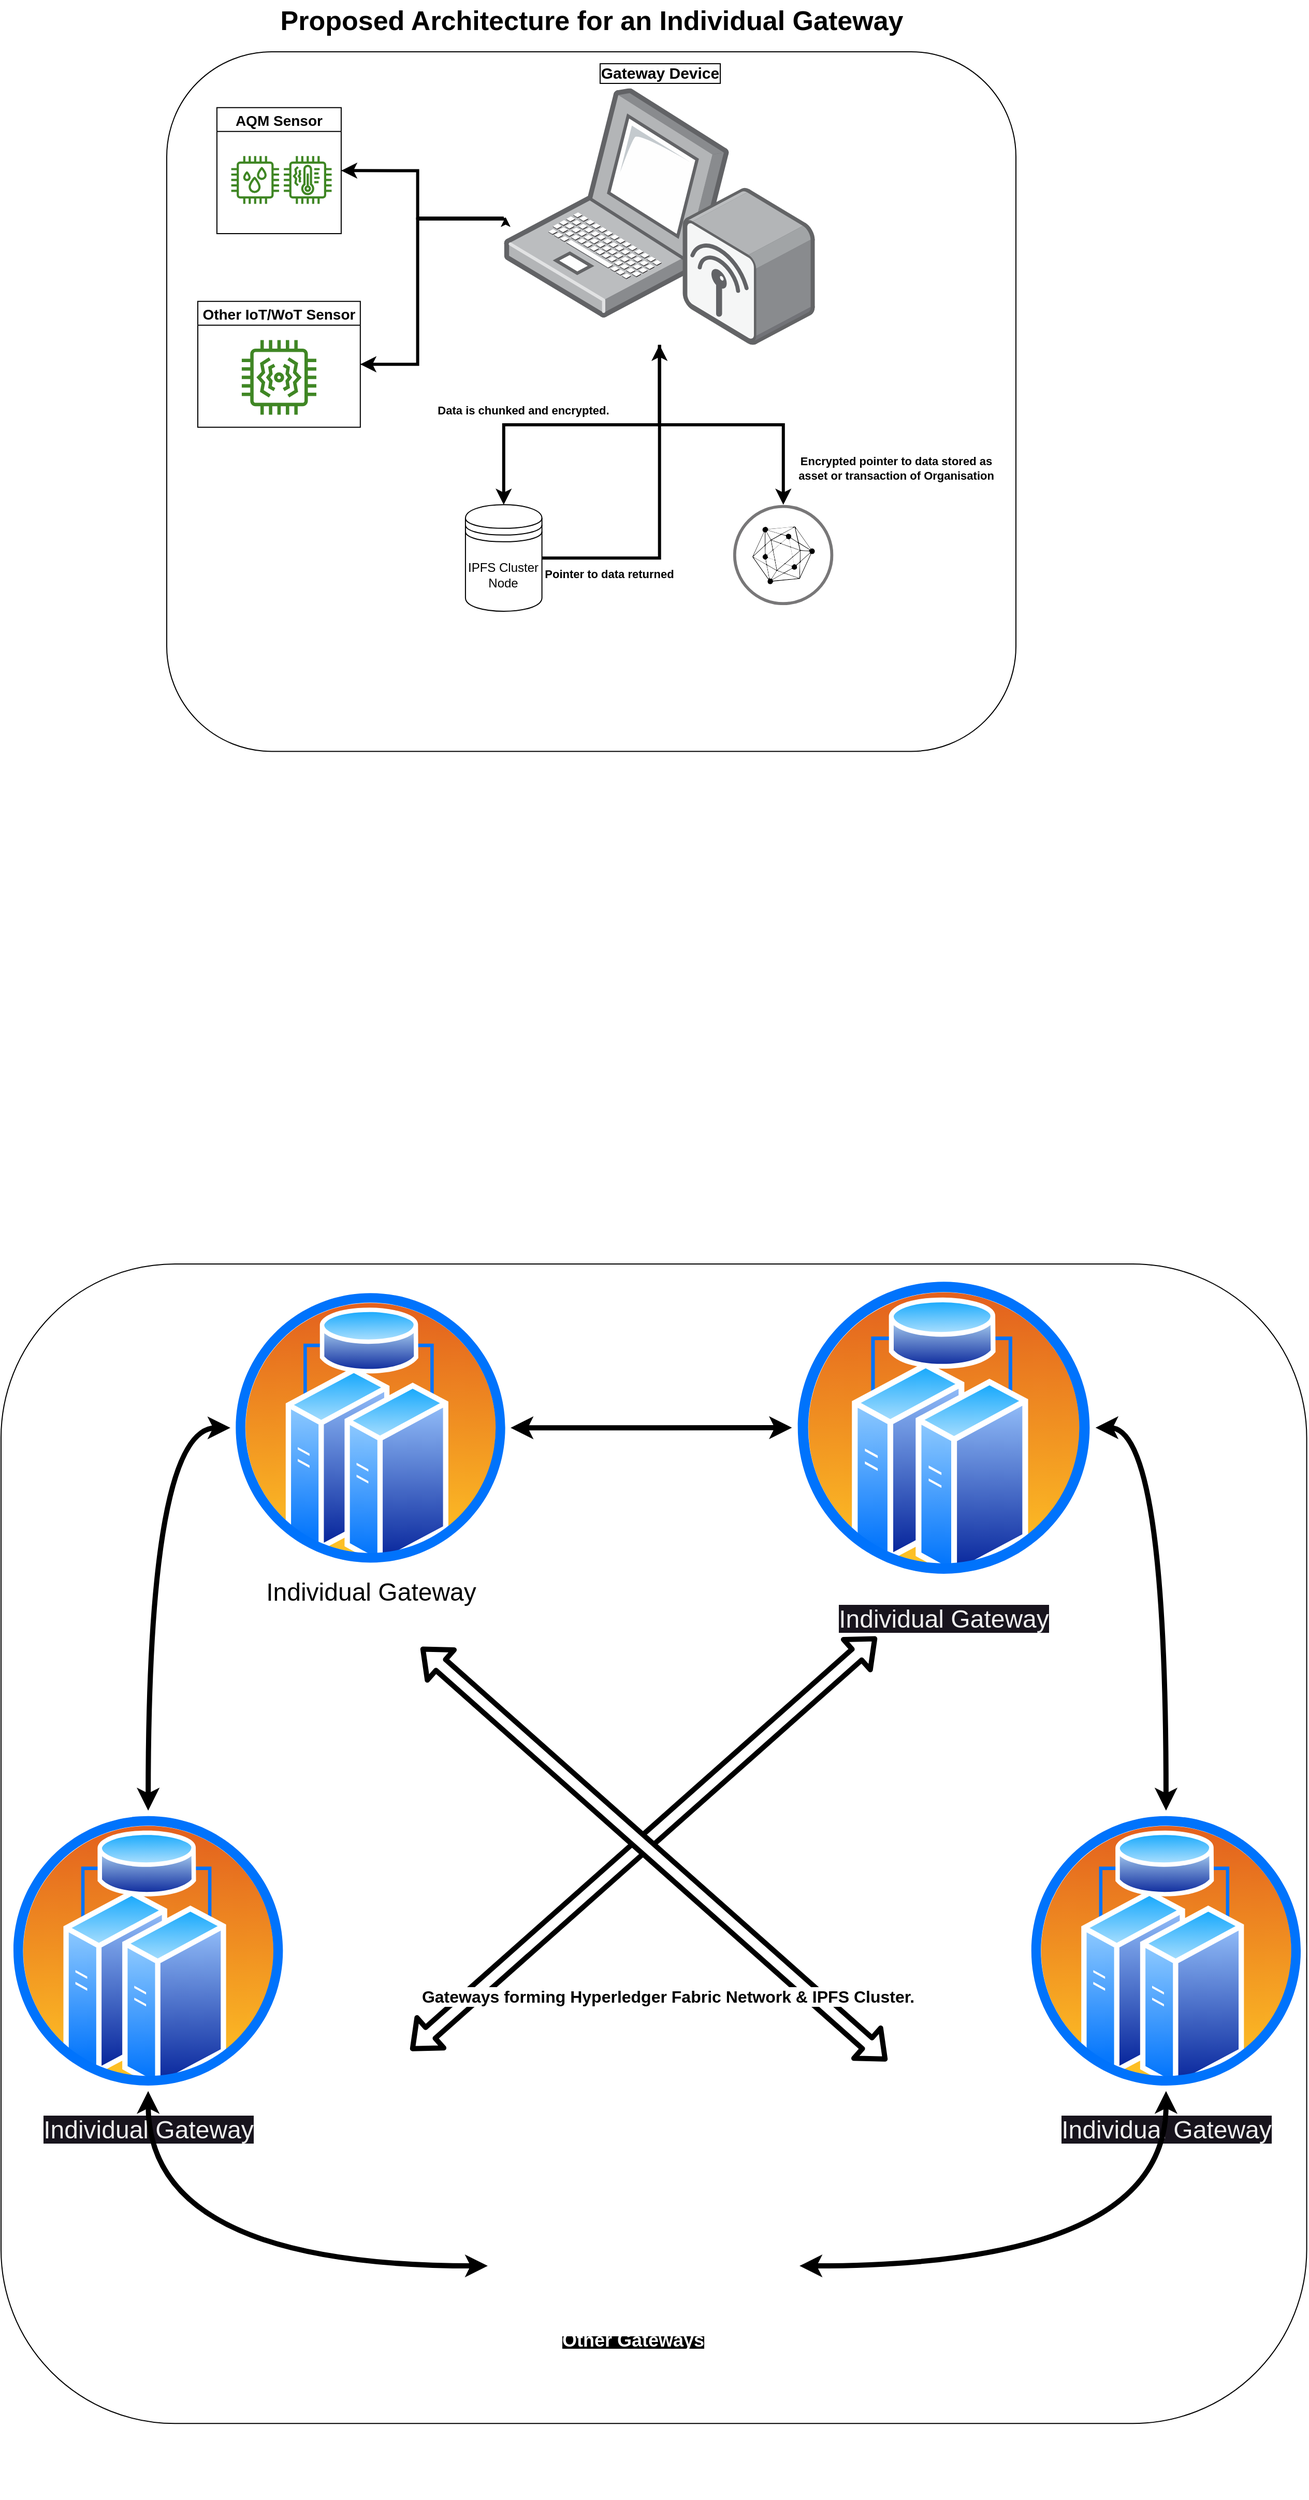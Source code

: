 <mxfile version="21.5.0" type="github">
  <diagram name="Page-1" id="aklOrfjd24qqs5W9E0Lq">
    <mxGraphModel dx="1743" dy="2574" grid="1" gridSize="10" guides="1" tooltips="1" connect="1" arrows="1" fold="1" page="1" pageScale="1" pageWidth="827" pageHeight="1169" math="0" shadow="0">
      <root>
        <mxCell id="0" />
        <mxCell id="1" parent="0" />
        <mxCell id="0mtXq6aFVz5rFMkoWRVZ-175" value="" style="group" vertex="1" connectable="0" parent="1">
          <mxGeometry x="810" y="330" width="820" height="725.22" as="geometry" />
        </mxCell>
        <mxCell id="0mtXq6aFVz5rFMkoWRVZ-174" value="&lt;b&gt;&lt;font style=&quot;font-size: 26px;&quot;&gt;Proposed Architecture for an Individual Gateway&lt;/font&gt;&lt;/b&gt;" style="text;html=1;align=center;verticalAlign=middle;resizable=0;points=[];autosize=1;strokeColor=none;fillColor=none;labelBackgroundColor=default;" vertex="1" parent="0mtXq6aFVz5rFMkoWRVZ-175">
          <mxGeometry x="95" width="630" height="40" as="geometry" />
        </mxCell>
        <mxCell id="0mtXq6aFVz5rFMkoWRVZ-172" value="&lt;br&gt;&lt;br&gt;&lt;br&gt;&lt;br&gt;&lt;br&gt;&lt;br&gt;&lt;br&gt;&lt;br&gt;&lt;br&gt;&lt;br&gt;&lt;br&gt;&lt;br&gt;&lt;br&gt;&lt;br&gt;&lt;br&gt;&lt;br&gt;&lt;br&gt;&lt;br&gt;&lt;br&gt;&lt;br&gt;&lt;br&gt;&lt;br&gt;&lt;br&gt;&lt;br&gt;&lt;br&gt;&lt;br&gt;&lt;br&gt;&lt;br&gt;&lt;br&gt;&lt;br&gt;&lt;br&gt;&lt;br&gt;&lt;br&gt;&lt;br&gt;&lt;br&gt;&lt;br&gt;&lt;br&gt;&lt;br&gt;&lt;br&gt;&lt;br&gt;" style="rounded=1;whiteSpace=wrap;html=1;container=0;" vertex="1" parent="0mtXq6aFVz5rFMkoWRVZ-175">
          <mxGeometry y="50" width="820" height="675.22" as="geometry" />
        </mxCell>
        <mxCell id="2Yd4HSy0jknkt4LKTj8f-34" value="IPFS Cluster Node" style="shape=datastore;whiteSpace=wrap;html=1;container=0;movable=1;resizable=1;rotatable=1;deletable=1;editable=1;locked=0;connectable=1;" parent="0mtXq6aFVz5rFMkoWRVZ-175" vertex="1">
          <mxGeometry x="288.462" y="487.177" width="73.846" height="102.826" as="geometry" />
        </mxCell>
        <mxCell id="0mtXq6aFVz5rFMkoWRVZ-2" value="Data is chunked and encrypted.&lt;br&gt;" style="edgeStyle=orthogonalEdgeStyle;rounded=0;orthogonalLoop=1;jettySize=auto;html=1;entryX=0.5;entryY=0;entryDx=0;entryDy=0;labelBorderColor=none;strokeWidth=3;fontStyle=1;labelBackgroundColor=#ffffff;fontColor=#000000;movable=1;resizable=1;rotatable=1;deletable=1;editable=1;locked=0;connectable=1;" edge="1" parent="0mtXq6aFVz5rFMkoWRVZ-175" source="2Yd4HSy0jknkt4LKTj8f-22" target="2Yd4HSy0jknkt4LKTj8f-34">
          <mxGeometry x="0.371" y="-14" relative="1" as="geometry">
            <mxPoint as="offset" />
          </mxGeometry>
        </mxCell>
        <mxCell id="0mtXq6aFVz5rFMkoWRVZ-96" value="&lt;font size=&quot;1&quot; color=&quot;#ffffff&quot;&gt;&lt;b style=&quot;font-size: 16px;&quot;&gt;Hyperledger Peer&lt;br&gt;Organisation A&lt;br&gt;&lt;/b&gt;&lt;/font&gt;" style="image;aspect=fixed;perimeter=ellipsePerimeter;html=1;align=center;shadow=0;dashed=0;fontColor=#4277BB;labelBackgroundColor=default;fontSize=12;spacingTop=3;image=img/lib/ibm/blockchain/hyperledger_fabric.svg;container=0;movable=1;resizable=1;rotatable=1;deletable=1;editable=1;locked=0;connectable=1;" vertex="1" parent="0mtXq6aFVz5rFMkoWRVZ-175">
          <mxGeometry x="546.923" y="487.177" width="96.923" height="96.923" as="geometry" />
        </mxCell>
        <mxCell id="2Yd4HSy0jknkt4LKTj8f-9" value="AQM Sensor" style="swimlane;movable=1;resizable=1;rotatable=1;deletable=1;editable=1;locked=0;connectable=1;fontSize=14;container=0;" parent="0mtXq6aFVz5rFMkoWRVZ-175" vertex="1">
          <mxGeometry x="48.462" y="103.916" width="120" height="121.522" as="geometry" />
        </mxCell>
        <mxCell id="2Yd4HSy0jknkt4LKTj8f-37" style="edgeStyle=orthogonalEdgeStyle;rounded=0;orthogonalLoop=1;jettySize=auto;html=1;entryX=1;entryY=0.5;entryDx=0;entryDy=0;strokeWidth=3;movable=1;resizable=1;rotatable=1;deletable=1;editable=1;locked=0;connectable=1;" parent="0mtXq6aFVz5rFMkoWRVZ-175" source="2Yd4HSy0jknkt4LKTj8f-22" target="2Yd4HSy0jknkt4LKTj8f-9" edge="1">
          <mxGeometry relative="1" as="geometry">
            <Array as="points">
              <mxPoint x="242.308" y="210.481" />
              <mxPoint x="242.308" y="164.677" />
            </Array>
          </mxGeometry>
        </mxCell>
        <mxCell id="0mtXq6aFVz5rFMkoWRVZ-112" style="edgeStyle=orthogonalEdgeStyle;rounded=0;orthogonalLoop=1;jettySize=auto;html=1;entryX=0.5;entryY=0;entryDx=0;entryDy=0;strokeWidth=3;movable=1;resizable=1;rotatable=1;deletable=1;editable=1;locked=0;connectable=1;" edge="1" parent="0mtXq6aFVz5rFMkoWRVZ-175" source="2Yd4HSy0jknkt4LKTj8f-22" target="0mtXq6aFVz5rFMkoWRVZ-96">
          <mxGeometry relative="1" as="geometry" />
        </mxCell>
        <mxCell id="0mtXq6aFVz5rFMkoWRVZ-113" value="&lt;font style=&quot;background-color: rgb(255, 255, 255);&quot; color=&quot;#000000&quot;&gt;Encrypted pointer to data stored as &lt;br&gt;asset or transaction of Organisation&lt;/font&gt;" style="edgeLabel;html=1;align=center;verticalAlign=middle;resizable=1;points=[];fontStyle=1;movable=1;rotatable=1;deletable=1;editable=1;locked=0;connectable=1;container=0;" vertex="1" connectable="0" parent="0mtXq6aFVz5rFMkoWRVZ-112">
          <mxGeometry x="0.489" y="2" relative="1" as="geometry">
            <mxPoint x="106" y="34" as="offset" />
          </mxGeometry>
        </mxCell>
        <mxCell id="2Yd4HSy0jknkt4LKTj8f-22" value="&lt;span style=&quot;font-size: 15px;&quot;&gt;Gateway Device&lt;/span&gt;" style="image;points=[];aspect=fixed;html=1;align=center;shadow=0;dashed=0;image=img/lib/allied_telesis/wireless/Laptop_Wireless.svg;verticalAlign=bottom;labelPosition=center;verticalLabelPosition=top;labelBorderColor=default;spacingLeft=2;spacingBottom=2;spacingRight=2;fontSize=15;fontStyle=1;container=0;movable=1;resizable=1;rotatable=1;deletable=1;editable=1;locked=0;connectable=1;" parent="0mtXq6aFVz5rFMkoWRVZ-175" vertex="1">
          <mxGeometry x="325.385" y="85.22" width="300.886" height="247.597" as="geometry" />
        </mxCell>
        <mxCell id="0mtXq6aFVz5rFMkoWRVZ-110" style="edgeStyle=orthogonalEdgeStyle;rounded=0;orthogonalLoop=1;jettySize=auto;html=1;exitX=1;exitY=0.5;exitDx=0;exitDy=0;strokeWidth=3;labelBackgroundColor=#FFFFFF;fontColor=#000000;movable=1;resizable=1;rotatable=1;deletable=1;editable=1;locked=0;connectable=1;" edge="1" parent="0mtXq6aFVz5rFMkoWRVZ-175" source="2Yd4HSy0jknkt4LKTj8f-34" target="2Yd4HSy0jknkt4LKTj8f-22">
          <mxGeometry relative="1" as="geometry" />
        </mxCell>
        <mxCell id="0mtXq6aFVz5rFMkoWRVZ-111" value="&lt;font style=&quot;background-color: rgb(255, 255, 255);&quot; color=&quot;#000000&quot;&gt;Pointer to data returned&lt;/font&gt;" style="edgeLabel;html=1;align=center;verticalAlign=middle;resizable=1;points=[];fontStyle=1;movable=1;rotatable=1;deletable=1;editable=1;locked=0;connectable=1;container=0;" vertex="1" connectable="0" parent="0mtXq6aFVz5rFMkoWRVZ-110">
          <mxGeometry x="-0.76" y="1" relative="1" as="geometry">
            <mxPoint x="26" y="16" as="offset" />
          </mxGeometry>
        </mxCell>
        <mxCell id="2Yd4HSy0jknkt4LKTj8f-24" style="edgeStyle=orthogonalEdgeStyle;rounded=0;orthogonalLoop=1;jettySize=auto;html=1;exitX=1;exitY=0.5;exitDx=0;exitDy=0;entryX=0.006;entryY=0.503;entryDx=0;entryDy=0;entryPerimeter=0;movable=1;resizable=1;rotatable=1;deletable=1;editable=1;locked=0;connectable=1;" parent="0mtXq6aFVz5rFMkoWRVZ-175" source="2Yd4HSy0jknkt4LKTj8f-9" target="2Yd4HSy0jknkt4LKTj8f-22" edge="1">
          <mxGeometry relative="1" as="geometry">
            <Array as="points">
              <mxPoint x="242.308" y="164.677" />
              <mxPoint x="242.308" y="211.416" />
            </Array>
          </mxGeometry>
        </mxCell>
        <mxCell id="2Yd4HSy0jknkt4LKTj8f-32" style="edgeStyle=orthogonalEdgeStyle;rounded=0;orthogonalLoop=1;jettySize=auto;html=1;exitX=1;exitY=0.5;exitDx=0;exitDy=0;entryX=0.006;entryY=0.503;entryDx=0;entryDy=0;entryPerimeter=0;movable=1;resizable=1;rotatable=1;deletable=1;editable=1;locked=0;connectable=1;" parent="0mtXq6aFVz5rFMkoWRVZ-175" source="2Yd4HSy0jknkt4LKTj8f-29" target="2Yd4HSy0jknkt4LKTj8f-22" edge="1">
          <mxGeometry relative="1" as="geometry">
            <Array as="points">
              <mxPoint x="242.308" y="351.633" />
              <mxPoint x="242.308" y="211.416" />
            </Array>
          </mxGeometry>
        </mxCell>
        <mxCell id="2Yd4HSy0jknkt4LKTj8f-29" value="Other IoT/WoT Sensor" style="swimlane;movable=1;resizable=1;rotatable=1;deletable=1;editable=1;locked=0;connectable=1;fontSize=14;container=0;" parent="0mtXq6aFVz5rFMkoWRVZ-175" vertex="1">
          <mxGeometry x="30" y="290.872" width="156.923" height="121.522" as="geometry" />
        </mxCell>
        <mxCell id="2Yd4HSy0jknkt4LKTj8f-38" style="edgeStyle=orthogonalEdgeStyle;rounded=0;orthogonalLoop=1;jettySize=auto;html=1;entryX=1;entryY=0.5;entryDx=0;entryDy=0;exitX=0;exitY=0.505;exitDx=0;exitDy=0;exitPerimeter=0;strokeWidth=3;movable=1;resizable=1;rotatable=1;deletable=1;editable=1;locked=0;connectable=1;" parent="0mtXq6aFVz5rFMkoWRVZ-175" source="2Yd4HSy0jknkt4LKTj8f-22" target="2Yd4HSy0jknkt4LKTj8f-29" edge="1">
          <mxGeometry relative="1" as="geometry">
            <mxPoint x="288.462" y="351.633" as="sourcePoint" />
            <mxPoint x="233.077" y="468.481" as="targetPoint" />
            <Array as="points">
              <mxPoint x="242.308" y="211.416" />
              <mxPoint x="242.308" y="351.633" />
            </Array>
          </mxGeometry>
        </mxCell>
        <mxCell id="2Yd4HSy0jknkt4LKTj8f-10" value="" style="sketch=0;outlineConnect=0;fontColor=#232F3E;gradientColor=none;fillColor=#3F8624;strokeColor=none;dashed=0;verticalLabelPosition=bottom;verticalAlign=top;align=center;html=1;fontSize=12;fontStyle=0;aspect=fixed;pointerEvents=1;shape=mxgraph.aws4.iot_thing_humidity_sensor;movable=1;resizable=1;rotatable=1;deletable=1;editable=1;locked=0;connectable=1;container=0;" parent="0mtXq6aFVz5rFMkoWRVZ-175" vertex="1">
          <mxGeometry x="62.308" y="150.655" width="46.154" height="46.154" as="geometry" />
        </mxCell>
        <mxCell id="2Yd4HSy0jknkt4LKTj8f-11" value="" style="sketch=0;outlineConnect=0;fontColor=#232F3E;gradientColor=none;fillColor=#3F8624;strokeColor=none;dashed=0;verticalLabelPosition=bottom;verticalAlign=top;align=center;html=1;fontSize=12;fontStyle=0;aspect=fixed;pointerEvents=1;shape=mxgraph.aws4.iot_thing_temperature_vibration_sensor;movable=1;resizable=1;rotatable=1;deletable=1;editable=1;locked=0;connectable=1;container=0;" parent="0mtXq6aFVz5rFMkoWRVZ-175" vertex="1">
          <mxGeometry x="113.077" y="150.655" width="46.154" height="46.154" as="geometry" />
        </mxCell>
        <mxCell id="2Yd4HSy0jknkt4LKTj8f-33" value="" style="sketch=0;outlineConnect=0;fontColor=#232F3E;gradientColor=none;fillColor=#3F8624;strokeColor=none;dashed=0;verticalLabelPosition=bottom;verticalAlign=top;align=center;html=1;fontSize=12;fontStyle=0;aspect=fixed;pointerEvents=1;shape=mxgraph.aws4.iot_thing_vibration_sensor;container=0;movable=1;resizable=1;rotatable=1;deletable=1;editable=1;locked=0;connectable=1;" parent="0mtXq6aFVz5rFMkoWRVZ-175" vertex="1">
          <mxGeometry x="72.462" y="328.263" width="72" height="72" as="geometry" />
        </mxCell>
        <mxCell id="0mtXq6aFVz5rFMkoWRVZ-219" value="" style="group" vertex="1" connectable="0" parent="1">
          <mxGeometry x="656.78" y="1561.42" width="1254" height="1110" as="geometry" />
        </mxCell>
        <mxCell id="0mtXq6aFVz5rFMkoWRVZ-220" value="" style="rounded=1;whiteSpace=wrap;html=1;fontFamily=Helvetica;fontSize=11;fontColor=default;" vertex="1" parent="0mtXq6aFVz5rFMkoWRVZ-219">
          <mxGeometry x="-6.778" y="-11.42" width="1260.778" height="1119.136" as="geometry" />
        </mxCell>
        <mxCell id="0mtXq6aFVz5rFMkoWRVZ-176" value="&#xa;&lt;span style=&quot;color: rgb(240, 240, 240); font-family: Helvetica; font-size: 24px; font-style: normal; font-variant-ligatures: normal; font-variant-caps: normal; font-weight: 400; letter-spacing: normal; orphans: 2; text-align: center; text-indent: 0px; text-transform: none; widows: 2; word-spacing: 0px; -webkit-text-stroke-width: 0px; background-color: rgb(24, 20, 29); text-decoration-thickness: initial; text-decoration-style: initial; text-decoration-color: initial; float: none; display: inline !important;&quot;&gt;Individual Gateway&lt;/span&gt;&#xa;&#xa;" style="image;aspect=fixed;perimeter=ellipsePerimeter;html=1;align=center;shadow=0;dashed=0;spacingTop=3;image=img/lib/active_directory/cluster_server.svg;container=0;" vertex="1" parent="0mtXq6aFVz5rFMkoWRVZ-219">
          <mxGeometry x="756.919" width="293.181" height="293.181" as="geometry" />
        </mxCell>
        <mxCell id="0mtXq6aFVz5rFMkoWRVZ-187" value="&#xa;&lt;span style=&quot;color: rgb(240, 240, 240); font-family: Helvetica; font-size: 24px; font-style: normal; font-variant-ligatures: normal; font-variant-caps: normal; font-weight: 400; letter-spacing: normal; orphans: 2; text-align: center; text-indent: 0px; text-transform: none; widows: 2; word-spacing: 0px; -webkit-text-stroke-width: 0px; background-color: rgb(24, 20, 29); text-decoration-thickness: initial; text-decoration-style: initial; text-decoration-color: initial; float: none; display: inline !important;&quot;&gt;Individual Gateway&lt;/span&gt;&#xa;&#xa;" style="image;aspect=fixed;perimeter=ellipsePerimeter;html=1;align=center;shadow=0;dashed=0;spacingTop=3;image=img/lib/active_directory/cluster_server.svg;container=0;" vertex="1" parent="0mtXq6aFVz5rFMkoWRVZ-219">
          <mxGeometry y="516.173" width="270.629" height="270.629" as="geometry" />
        </mxCell>
        <mxCell id="0mtXq6aFVz5rFMkoWRVZ-195" style="orthogonalLoop=1;jettySize=auto;html=1;exitX=1;exitY=0.5;exitDx=0;exitDy=0;entryX=0;entryY=0.5;entryDx=0;entryDy=0;strokeWidth=5;strokeColor=default;elbow=vertical;startArrow=classic;startFill=1;" edge="1" parent="0mtXq6aFVz5rFMkoWRVZ-219" source="0mtXq6aFVz5rFMkoWRVZ-188" target="0mtXq6aFVz5rFMkoWRVZ-176">
          <mxGeometry relative="1" as="geometry" />
        </mxCell>
        <mxCell id="0mtXq6aFVz5rFMkoWRVZ-204" style="edgeStyle=orthogonalEdgeStyle;shape=connector;curved=1;rounded=1;orthogonalLoop=1;jettySize=auto;html=1;exitX=0;exitY=0.5;exitDx=0;exitDy=0;entryX=0.5;entryY=0;entryDx=0;entryDy=0;labelBackgroundColor=default;strokeColor=default;strokeWidth=5;fontFamily=Helvetica;fontSize=11;fontColor=default;startArrow=classic;startFill=1;endArrow=classic;elbow=vertical;" edge="1" parent="0mtXq6aFVz5rFMkoWRVZ-219" source="0mtXq6aFVz5rFMkoWRVZ-188" target="0mtXq6aFVz5rFMkoWRVZ-187">
          <mxGeometry relative="1" as="geometry" />
        </mxCell>
        <mxCell id="0mtXq6aFVz5rFMkoWRVZ-188" value="&lt;font style=&quot;font-size: 24px;&quot;&gt;Individual Gateway&lt;/font&gt;" style="image;aspect=fixed;perimeter=ellipsePerimeter;html=1;align=center;shadow=0;dashed=0;spacingTop=3;image=img/lib/active_directory/cluster_server.svg;container=0;" vertex="1" parent="0mtXq6aFVz5rFMkoWRVZ-219">
          <mxGeometry x="214.649" y="11.42" width="270.629" height="270.629" as="geometry" />
        </mxCell>
        <mxCell id="0mtXq6aFVz5rFMkoWRVZ-197" value="&lt;span style=&quot;&quot;&gt;&lt;br&gt;&lt;br style=&quot;border-color: rgb(0, 0, 0); color: rgb(240, 240, 240); font-family: Helvetica; font-size: 12px; font-style: normal; font-variant-ligatures: normal; font-variant-caps: normal; font-weight: 400; letter-spacing: normal; orphans: 2; text-align: center; text-indent: 0px; text-transform: none; widows: 2; word-spacing: 0px; -webkit-text-stroke-width: 0px; text-decoration-thickness: initial; text-decoration-style: initial; text-decoration-color: initial;&quot;&gt;&lt;p style=&quot;&quot;&gt;&lt;br&gt;&lt;/p&gt;&lt;/span&gt;" style="shape=image;html=1;verticalAlign=top;verticalLabelPosition=bottom;labelBackgroundColor=#000000;imageAspect=0;aspect=fixed;image=https://cdn0.iconfinder.com/data/icons/simple-lines-filled/32/37_More_Functions_Menu_Horizontal_Dots_Hidden-128.png;container=0;" vertex="1" parent="0mtXq6aFVz5rFMkoWRVZ-219">
          <mxGeometry x="463.189" y="805.093" width="301.074" height="301.074" as="geometry" />
        </mxCell>
        <mxCell id="0mtXq6aFVz5rFMkoWRVZ-205" style="edgeStyle=orthogonalEdgeStyle;shape=connector;curved=1;rounded=1;orthogonalLoop=1;jettySize=auto;html=1;exitX=0.5;exitY=1;exitDx=0;exitDy=0;entryX=0;entryY=0.5;entryDx=0;entryDy=0;labelBackgroundColor=default;strokeColor=default;strokeWidth=5;fontFamily=Helvetica;fontSize=11;fontColor=default;startArrow=classic;startFill=1;endArrow=classic;elbow=vertical;" edge="1" parent="0mtXq6aFVz5rFMkoWRVZ-219" source="0mtXq6aFVz5rFMkoWRVZ-187" target="0mtXq6aFVz5rFMkoWRVZ-197">
          <mxGeometry relative="1" as="geometry" />
        </mxCell>
        <mxCell id="0mtXq6aFVz5rFMkoWRVZ-177" value="&#xa;&lt;span style=&quot;color: rgb(240, 240, 240); font-family: Helvetica; font-size: 24px; font-style: normal; font-variant-ligatures: normal; font-variant-caps: normal; font-weight: 400; letter-spacing: normal; orphans: 2; text-align: center; text-indent: 0px; text-transform: none; widows: 2; word-spacing: 0px; -webkit-text-stroke-width: 0px; background-color: rgb(24, 20, 29); text-decoration-thickness: initial; text-decoration-style: initial; text-decoration-color: initial; float: none; display: inline !important;&quot;&gt;Individual Gateway&lt;/span&gt;&#xa;&#xa;" style="image;aspect=fixed;perimeter=ellipsePerimeter;html=1;align=center;shadow=0;dashed=0;spacingTop=3;image=img/lib/active_directory/cluster_server.svg;container=0;" vertex="1" parent="0mtXq6aFVz5rFMkoWRVZ-219">
          <mxGeometry x="982.865" y="516.173" width="270.629" height="270.629" as="geometry" />
        </mxCell>
        <mxCell id="0mtXq6aFVz5rFMkoWRVZ-203" style="edgeStyle=orthogonalEdgeStyle;shape=connector;orthogonalLoop=1;jettySize=auto;html=1;exitX=1;exitY=0.5;exitDx=0;exitDy=0;entryX=0.5;entryY=0;entryDx=0;entryDy=0;labelBackgroundColor=default;strokeColor=default;strokeWidth=5;fontFamily=Helvetica;fontSize=11;fontColor=default;startArrow=classic;startFill=1;endArrow=classic;elbow=vertical;curved=1;" edge="1" parent="0mtXq6aFVz5rFMkoWRVZ-219" source="0mtXq6aFVz5rFMkoWRVZ-176" target="0mtXq6aFVz5rFMkoWRVZ-177">
          <mxGeometry relative="1" as="geometry" />
        </mxCell>
        <mxCell id="0mtXq6aFVz5rFMkoWRVZ-206" style="edgeStyle=orthogonalEdgeStyle;shape=connector;curved=1;rounded=1;orthogonalLoop=1;jettySize=auto;html=1;exitX=1;exitY=0.5;exitDx=0;exitDy=0;labelBackgroundColor=default;strokeColor=default;strokeWidth=5;fontFamily=Helvetica;fontSize=11;fontColor=default;startArrow=classic;startFill=1;endArrow=classic;elbow=vertical;" edge="1" parent="0mtXq6aFVz5rFMkoWRVZ-219" source="0mtXq6aFVz5rFMkoWRVZ-197" target="0mtXq6aFVz5rFMkoWRVZ-177">
          <mxGeometry relative="1" as="geometry" />
        </mxCell>
        <mxCell id="0mtXq6aFVz5rFMkoWRVZ-215" value="&lt;span style=&quot;background-color: rgb(0, 0, 0);&quot;&gt;&lt;font style=&quot;font-size: 18px;&quot; color=&quot;#ffffff&quot;&gt;&lt;b&gt;Other Gateways&lt;/b&gt;&lt;/font&gt;&lt;/span&gt;" style="text;html=1;align=center;verticalAlign=middle;resizable=0;points=[];autosize=1;strokeColor=none;fillColor=none;fontSize=11;fontFamily=Helvetica;fontColor=default;container=0;" vertex="1" parent="0mtXq6aFVz5rFMkoWRVZ-219">
          <mxGeometry x="523.63" y="1007.222" width="160" height="40" as="geometry" />
        </mxCell>
        <mxCell id="0mtXq6aFVz5rFMkoWRVZ-211" value="" style="shape=flexArrow;endArrow=classic;startArrow=classic;html=1;rounded=1;labelBackgroundColor=default;strokeColor=default;strokeWidth=5;fontFamily=Helvetica;fontSize=11;fontColor=default;curved=1;elbow=vertical;fillColor=#FFFFFF;gradientColor=none;" edge="1" parent="0mtXq6aFVz5rFMkoWRVZ-219">
          <mxGeometry width="100" height="100" relative="1" as="geometry">
            <mxPoint x="388.729" y="747.589" as="sourcePoint" />
            <mxPoint x="838.73" y="348.7" as="targetPoint" />
          </mxGeometry>
        </mxCell>
        <mxCell id="0mtXq6aFVz5rFMkoWRVZ-223" value="" style="shape=flexArrow;endArrow=classic;startArrow=classic;html=1;rounded=1;labelBackgroundColor=default;strokeColor=default;strokeWidth=5;fontFamily=Helvetica;fontSize=11;fontColor=default;curved=1;elbow=vertical;fillColor=#FFFFFF;gradientColor=none;" edge="1" parent="1">
          <mxGeometry width="100" height="100" relative="1" as="geometry">
            <mxPoint x="1505.51" y="2319.009" as="sourcePoint" />
            <mxPoint x="1055.509" y="1920.12" as="targetPoint" />
          </mxGeometry>
        </mxCell>
        <mxCell id="0mtXq6aFVz5rFMkoWRVZ-224" value="&lt;font style=&quot;font-size: 16px;&quot;&gt;&lt;b&gt;Gateways forming Hyperledger Fabric Network &amp;amp; IPFS Cluster.&amp;nbsp;&lt;/b&gt;&lt;/font&gt;" style="edgeLabel;html=1;align=center;verticalAlign=middle;resizable=0;points=[];fontSize=14;fontFamily=Helvetica;fontColor=default;container=0;" vertex="1" connectable="0" parent="0mtXq6aFVz5rFMkoWRVZ-223">
          <mxGeometry x="-0.014" y="-6" relative="1" as="geometry">
            <mxPoint x="8" y="139" as="offset" />
          </mxGeometry>
        </mxCell>
      </root>
    </mxGraphModel>
  </diagram>
</mxfile>
